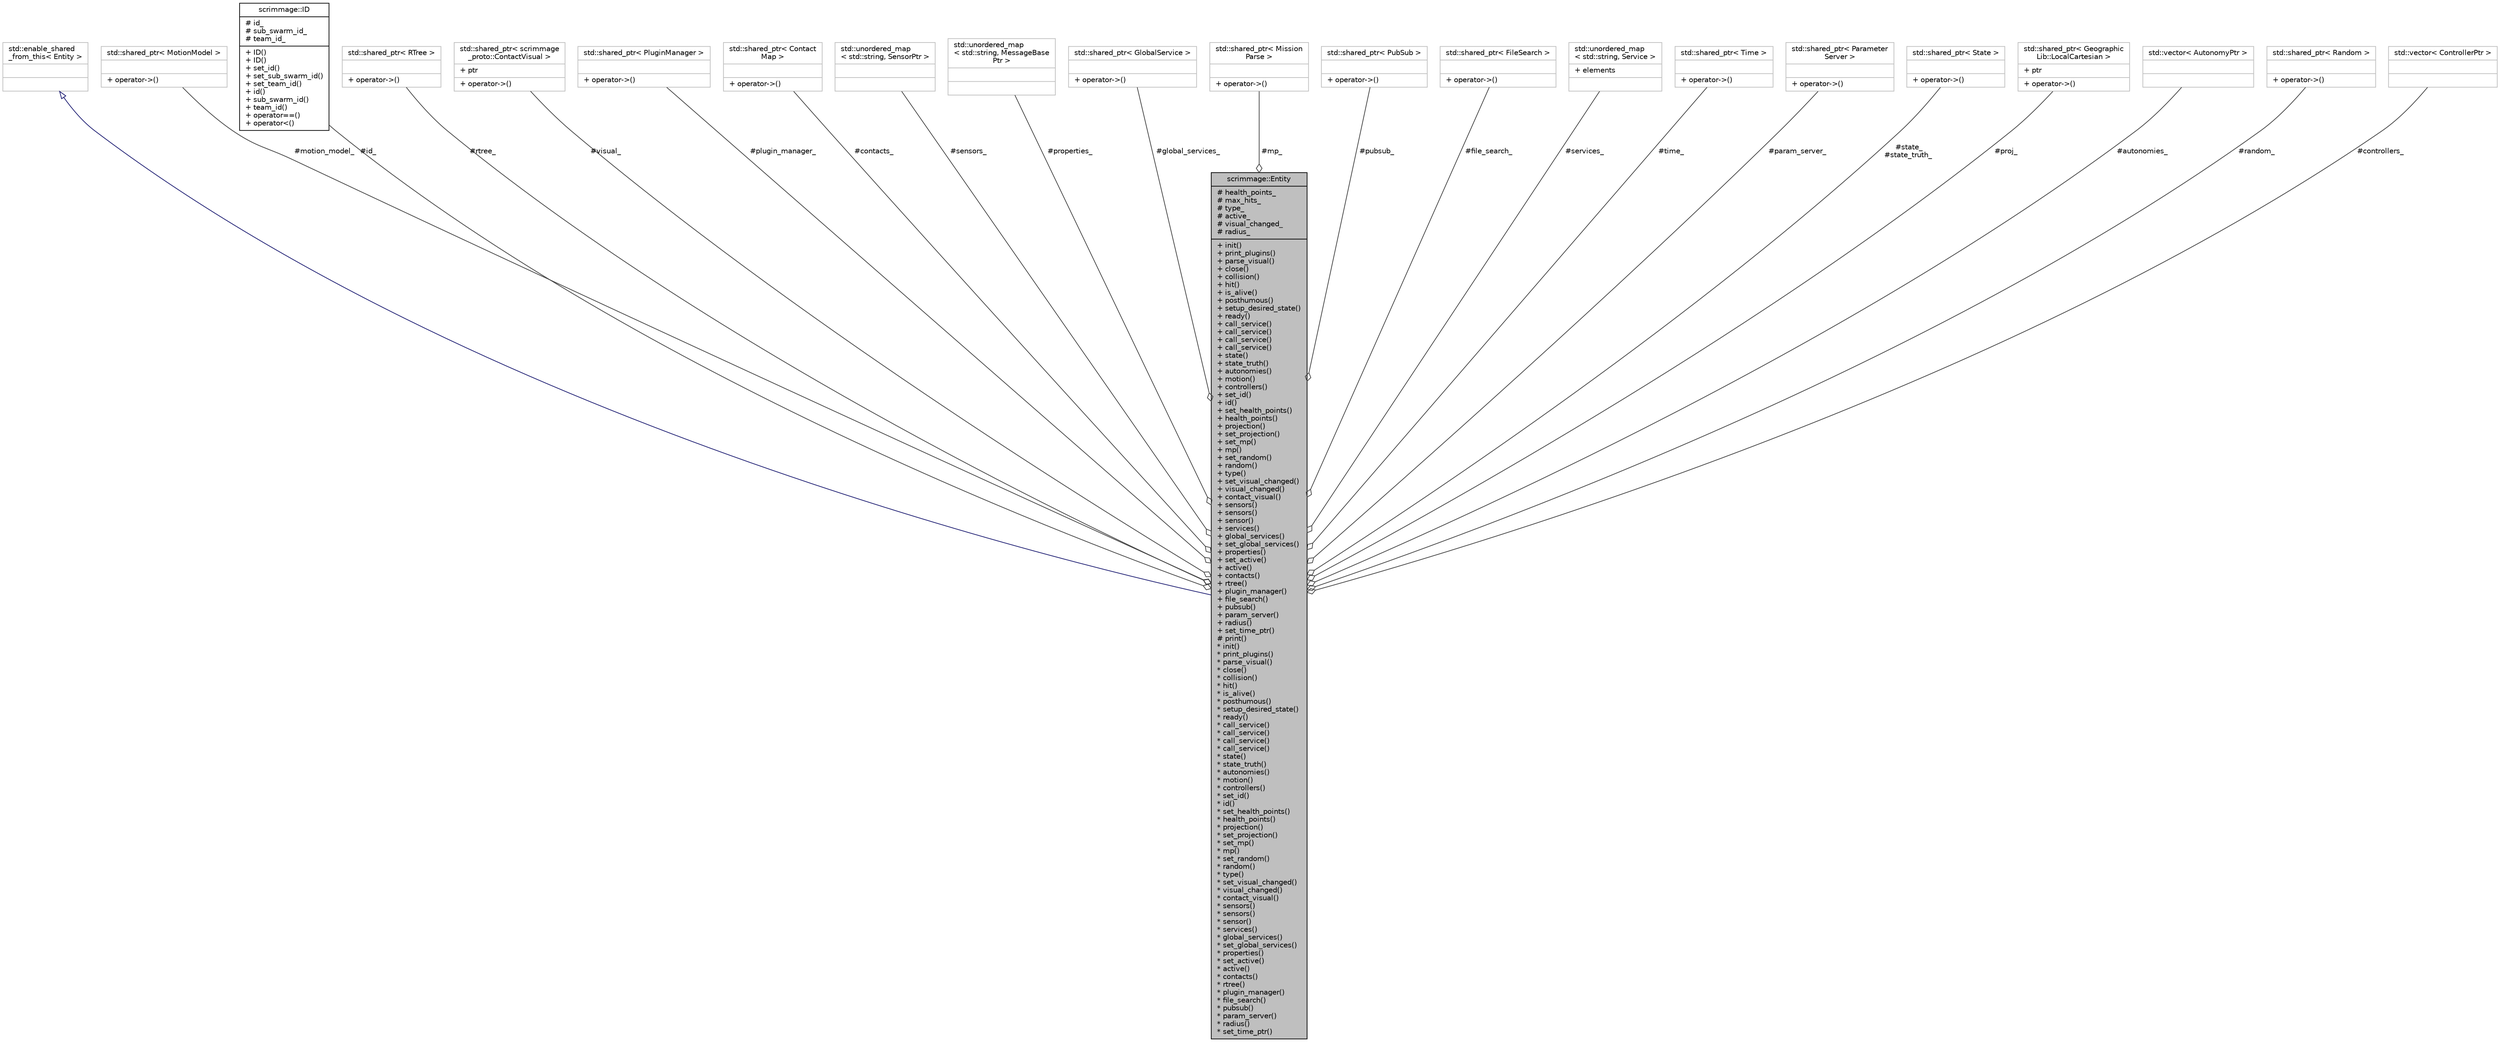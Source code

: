 digraph "scrimmage::Entity"
{
 // LATEX_PDF_SIZE
  edge [fontname="Helvetica",fontsize="10",labelfontname="Helvetica",labelfontsize="10"];
  node [fontname="Helvetica",fontsize="10",shape=record];
  Node1 [label="{scrimmage::Entity\n|# health_points_\l# max_hits_\l# type_\l# active_\l# visual_changed_\l# radius_\l|+ init()\l+ print_plugins()\l+ parse_visual()\l+ close()\l+ collision()\l+ hit()\l+ is_alive()\l+ posthumous()\l+ setup_desired_state()\l+ ready()\l+ call_service()\l+ call_service()\l+ call_service()\l+ call_service()\l+ state()\l+ state_truth()\l+ autonomies()\l+ motion()\l+ controllers()\l+ set_id()\l+ id()\l+ set_health_points()\l+ health_points()\l+ projection()\l+ set_projection()\l+ set_mp()\l+ mp()\l+ set_random()\l+ random()\l+ type()\l+ set_visual_changed()\l+ visual_changed()\l+ contact_visual()\l+ sensors()\l+ sensors()\l+ sensor()\l+ services()\l+ global_services()\l+ set_global_services()\l+ properties()\l+ set_active()\l+ active()\l+ contacts()\l+ rtree()\l+ plugin_manager()\l+ file_search()\l+ pubsub()\l+ param_server()\l+ radius()\l+ set_time_ptr()\l# print()\l* init()\l* print_plugins()\l* parse_visual()\l* close()\l* collision()\l* hit()\l* is_alive()\l* posthumous()\l* setup_desired_state()\l* ready()\l* call_service()\l* call_service()\l* call_service()\l* call_service()\l* state()\l* state_truth()\l* autonomies()\l* motion()\l* controllers()\l* set_id()\l* id()\l* set_health_points()\l* health_points()\l* projection()\l* set_projection()\l* set_mp()\l* mp()\l* set_random()\l* random()\l* type()\l* set_visual_changed()\l* visual_changed()\l* contact_visual()\l* sensors()\l* sensors()\l* sensor()\l* services()\l* global_services()\l* set_global_services()\l* properties()\l* set_active()\l* active()\l* contacts()\l* rtree()\l* plugin_manager()\l* file_search()\l* pubsub()\l* param_server()\l* radius()\l* set_time_ptr()\l}",height=0.2,width=0.4,color="black", fillcolor="grey75", style="filled", fontcolor="black",tooltip=" "];
  Node2 -> Node1 [dir="back",color="midnightblue",fontsize="10",style="solid",arrowtail="onormal",fontname="Helvetica"];
  Node2 [label="{std::enable_shared\l_from_this\< Entity \>\n||}",height=0.2,width=0.4,color="grey75", fillcolor="white", style="filled",tooltip=" "];
  Node3 -> Node1 [color="grey25",fontsize="10",style="solid",label=" #motion_model_" ,arrowhead="odiamond",fontname="Helvetica"];
  Node3 [label="{std::shared_ptr\< MotionModel \>\n||+ operator-\>()\l}",height=0.2,width=0.4,color="grey75", fillcolor="white", style="filled",tooltip=" "];
  Node42 -> Node1 [color="grey25",fontsize="10",style="solid",label=" #id_" ,arrowhead="odiamond",fontname="Helvetica"];
  Node42 [label="{scrimmage::ID\n|# id_\l# sub_swarm_id_\l# team_id_\l|+ ID()\l+ ID()\l+ set_id()\l+ set_sub_swarm_id()\l+ set_team_id()\l+ id()\l+ sub_swarm_id()\l+ team_id()\l+ operator==()\l+ operator\<()\l}",height=0.2,width=0.4,color="black", fillcolor="white", style="filled",URL="$classscrimmage_1_1ID.html",tooltip=" "];
  Node43 -> Node1 [color="grey25",fontsize="10",style="solid",label=" #rtree_" ,arrowhead="odiamond",fontname="Helvetica"];
  Node43 [label="{std::shared_ptr\< RTree \>\n||+ operator-\>()\l}",height=0.2,width=0.4,color="grey75", fillcolor="white", style="filled",tooltip=" "];
  Node48 -> Node1 [color="grey25",fontsize="10",style="solid",label=" #visual_" ,arrowhead="odiamond",fontname="Helvetica"];
  Node48 [label="{std::shared_ptr\< scrimmage\l_proto::ContactVisual \>\n|+ ptr\l|+ operator-\>()\l}",height=0.2,width=0.4,color="grey75", fillcolor="white", style="filled",tooltip=" "];
  Node49 -> Node1 [color="grey25",fontsize="10",style="solid",label=" #plugin_manager_" ,arrowhead="odiamond",fontname="Helvetica"];
  Node49 [label="{std::shared_ptr\< PluginManager \>\n||+ operator-\>()\l}",height=0.2,width=0.4,color="grey75", fillcolor="white", style="filled",tooltip=" "];
  Node54 -> Node1 [color="grey25",fontsize="10",style="solid",label=" #contacts_" ,arrowhead="odiamond",fontname="Helvetica"];
  Node54 [label="{std::shared_ptr\< Contact\lMap \>\n||+ operator-\>()\l}",height=0.2,width=0.4,color="grey75", fillcolor="white", style="filled",tooltip=" "];
  Node55 -> Node1 [color="grey25",fontsize="10",style="solid",label=" #sensors_" ,arrowhead="odiamond",fontname="Helvetica"];
  Node55 [label="{std::unordered_map\l\< std::string, SensorPtr \>\n||}",height=0.2,width=0.4,color="grey75", fillcolor="white", style="filled",tooltip=" "];
  Node56 -> Node1 [color="grey25",fontsize="10",style="solid",label=" #properties_" ,arrowhead="odiamond",fontname="Helvetica"];
  Node56 [label="{std::unordered_map\l\< std::string, MessageBase\lPtr \>\n||}",height=0.2,width=0.4,color="grey75", fillcolor="white", style="filled",tooltip=" "];
  Node57 -> Node1 [color="grey25",fontsize="10",style="solid",label=" #global_services_" ,arrowhead="odiamond",fontname="Helvetica"];
  Node57 [label="{std::shared_ptr\< GlobalService \>\n||+ operator-\>()\l}",height=0.2,width=0.4,color="grey75", fillcolor="white", style="filled",tooltip=" "];
  Node60 -> Node1 [color="grey25",fontsize="10",style="solid",label=" #mp_" ,arrowhead="odiamond",fontname="Helvetica"];
  Node60 [label="{std::shared_ptr\< Mission\lParse \>\n||+ operator-\>()\l}",height=0.2,width=0.4,color="grey75", fillcolor="white", style="filled",tooltip=" "];
  Node18 -> Node1 [color="grey25",fontsize="10",style="solid",label=" #pubsub_" ,arrowhead="odiamond",fontname="Helvetica"];
  Node18 [label="{std::shared_ptr\< PubSub \>\n||+ operator-\>()\l}",height=0.2,width=0.4,color="grey75", fillcolor="white", style="filled",tooltip=" "];
  Node75 -> Node1 [color="grey25",fontsize="10",style="solid",label=" #file_search_" ,arrowhead="odiamond",fontname="Helvetica"];
  Node75 [label="{std::shared_ptr\< FileSearch \>\n||+ operator-\>()\l}",height=0.2,width=0.4,color="grey75", fillcolor="white", style="filled",tooltip=" "];
  Node59 -> Node1 [color="grey25",fontsize="10",style="solid",label=" #services_" ,arrowhead="odiamond",fontname="Helvetica"];
  Node59 [label="{std::unordered_map\l\< std::string, Service \>\n|+ elements\l|}",height=0.2,width=0.4,color="grey75", fillcolor="white", style="filled",tooltip=" "];
  Node78 -> Node1 [color="grey25",fontsize="10",style="solid",label=" #time_" ,arrowhead="odiamond",fontname="Helvetica"];
  Node78 [label="{std::shared_ptr\< Time \>\n||+ operator-\>()\l}",height=0.2,width=0.4,color="grey75", fillcolor="white", style="filled",tooltip=" "];
  Node28 -> Node1 [color="grey25",fontsize="10",style="solid",label=" #param_server_" ,arrowhead="odiamond",fontname="Helvetica"];
  Node28 [label="{std::shared_ptr\< Parameter\lServer \>\n||+ operator-\>()\l}",height=0.2,width=0.4,color="grey75", fillcolor="white", style="filled",tooltip=" "];
  Node33 -> Node1 [color="grey25",fontsize="10",style="solid",label=" #state_\n#state_truth_" ,arrowhead="odiamond",fontname="Helvetica"];
  Node33 [label="{std::shared_ptr\< State \>\n||+ operator-\>()\l}",height=0.2,width=0.4,color="grey75", fillcolor="white", style="filled",tooltip=" "];
  Node73 -> Node1 [color="grey25",fontsize="10",style="solid",label=" #proj_" ,arrowhead="odiamond",fontname="Helvetica"];
  Node73 [label="{std::shared_ptr\< Geographic\lLib::LocalCartesian \>\n|+ ptr\l|+ operator-\>()\l}",height=0.2,width=0.4,color="grey75", fillcolor="white", style="filled",tooltip=" "];
  Node79 -> Node1 [color="grey25",fontsize="10",style="solid",label=" #autonomies_" ,arrowhead="odiamond",fontname="Helvetica"];
  Node79 [label="{std::vector\< AutonomyPtr \>\n||}",height=0.2,width=0.4,color="grey75", fillcolor="white", style="filled",tooltip=" "];
  Node80 -> Node1 [color="grey25",fontsize="10",style="solid",label=" #random_" ,arrowhead="odiamond",fontname="Helvetica"];
  Node80 [label="{std::shared_ptr\< Random \>\n||+ operator-\>()\l}",height=0.2,width=0.4,color="grey75", fillcolor="white", style="filled",tooltip=" "];
  Node83 -> Node1 [color="grey25",fontsize="10",style="solid",label=" #controllers_" ,arrowhead="odiamond",fontname="Helvetica"];
  Node83 [label="{std::vector\< ControllerPtr \>\n||}",height=0.2,width=0.4,color="grey75", fillcolor="white", style="filled",tooltip=" "];
}
